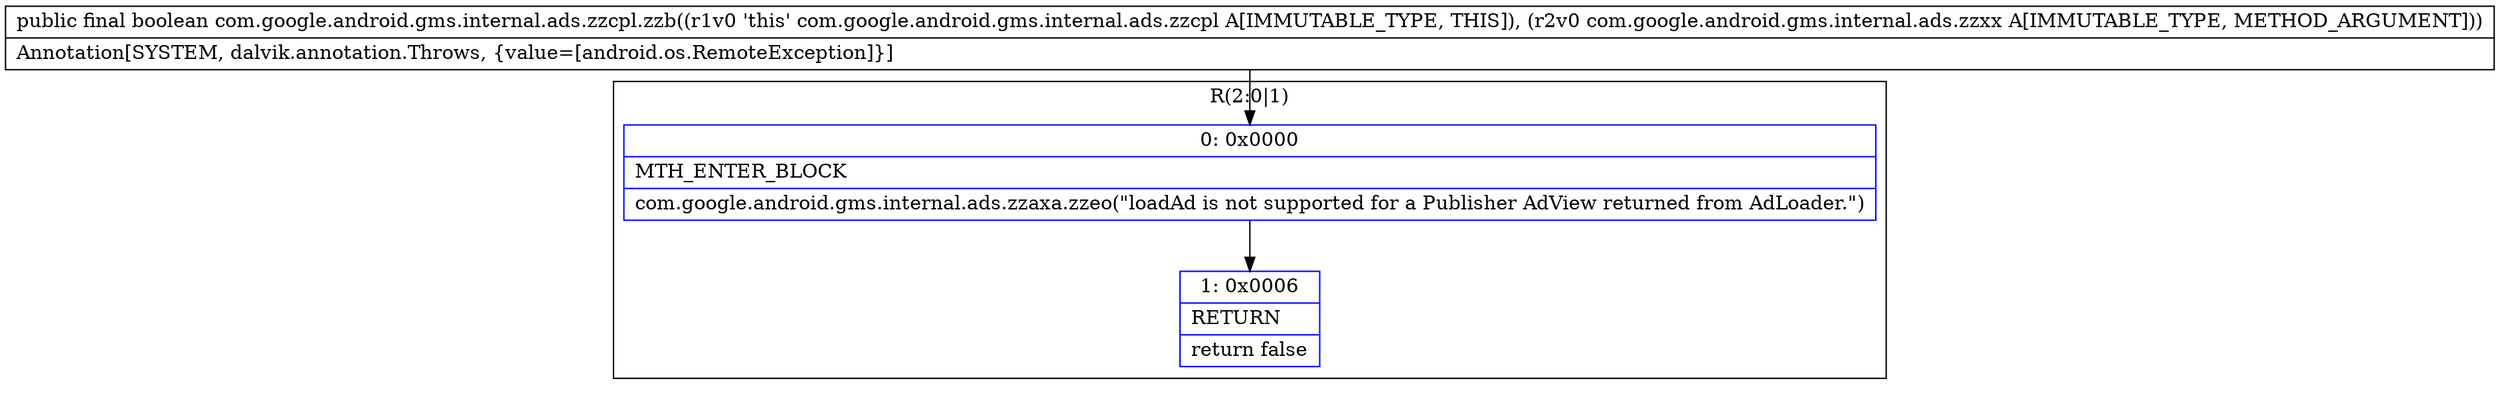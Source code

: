 digraph "CFG forcom.google.android.gms.internal.ads.zzcpl.zzb(Lcom\/google\/android\/gms\/internal\/ads\/zzxx;)Z" {
subgraph cluster_Region_253617403 {
label = "R(2:0|1)";
node [shape=record,color=blue];
Node_0 [shape=record,label="{0\:\ 0x0000|MTH_ENTER_BLOCK\l|com.google.android.gms.internal.ads.zzaxa.zzeo(\"loadAd is not supported for a Publisher AdView returned from AdLoader.\")\l}"];
Node_1 [shape=record,label="{1\:\ 0x0006|RETURN\l|return false\l}"];
}
MethodNode[shape=record,label="{public final boolean com.google.android.gms.internal.ads.zzcpl.zzb((r1v0 'this' com.google.android.gms.internal.ads.zzcpl A[IMMUTABLE_TYPE, THIS]), (r2v0 com.google.android.gms.internal.ads.zzxx A[IMMUTABLE_TYPE, METHOD_ARGUMENT]))  | Annotation[SYSTEM, dalvik.annotation.Throws, \{value=[android.os.RemoteException]\}]\l}"];
MethodNode -> Node_0;
Node_0 -> Node_1;
}

